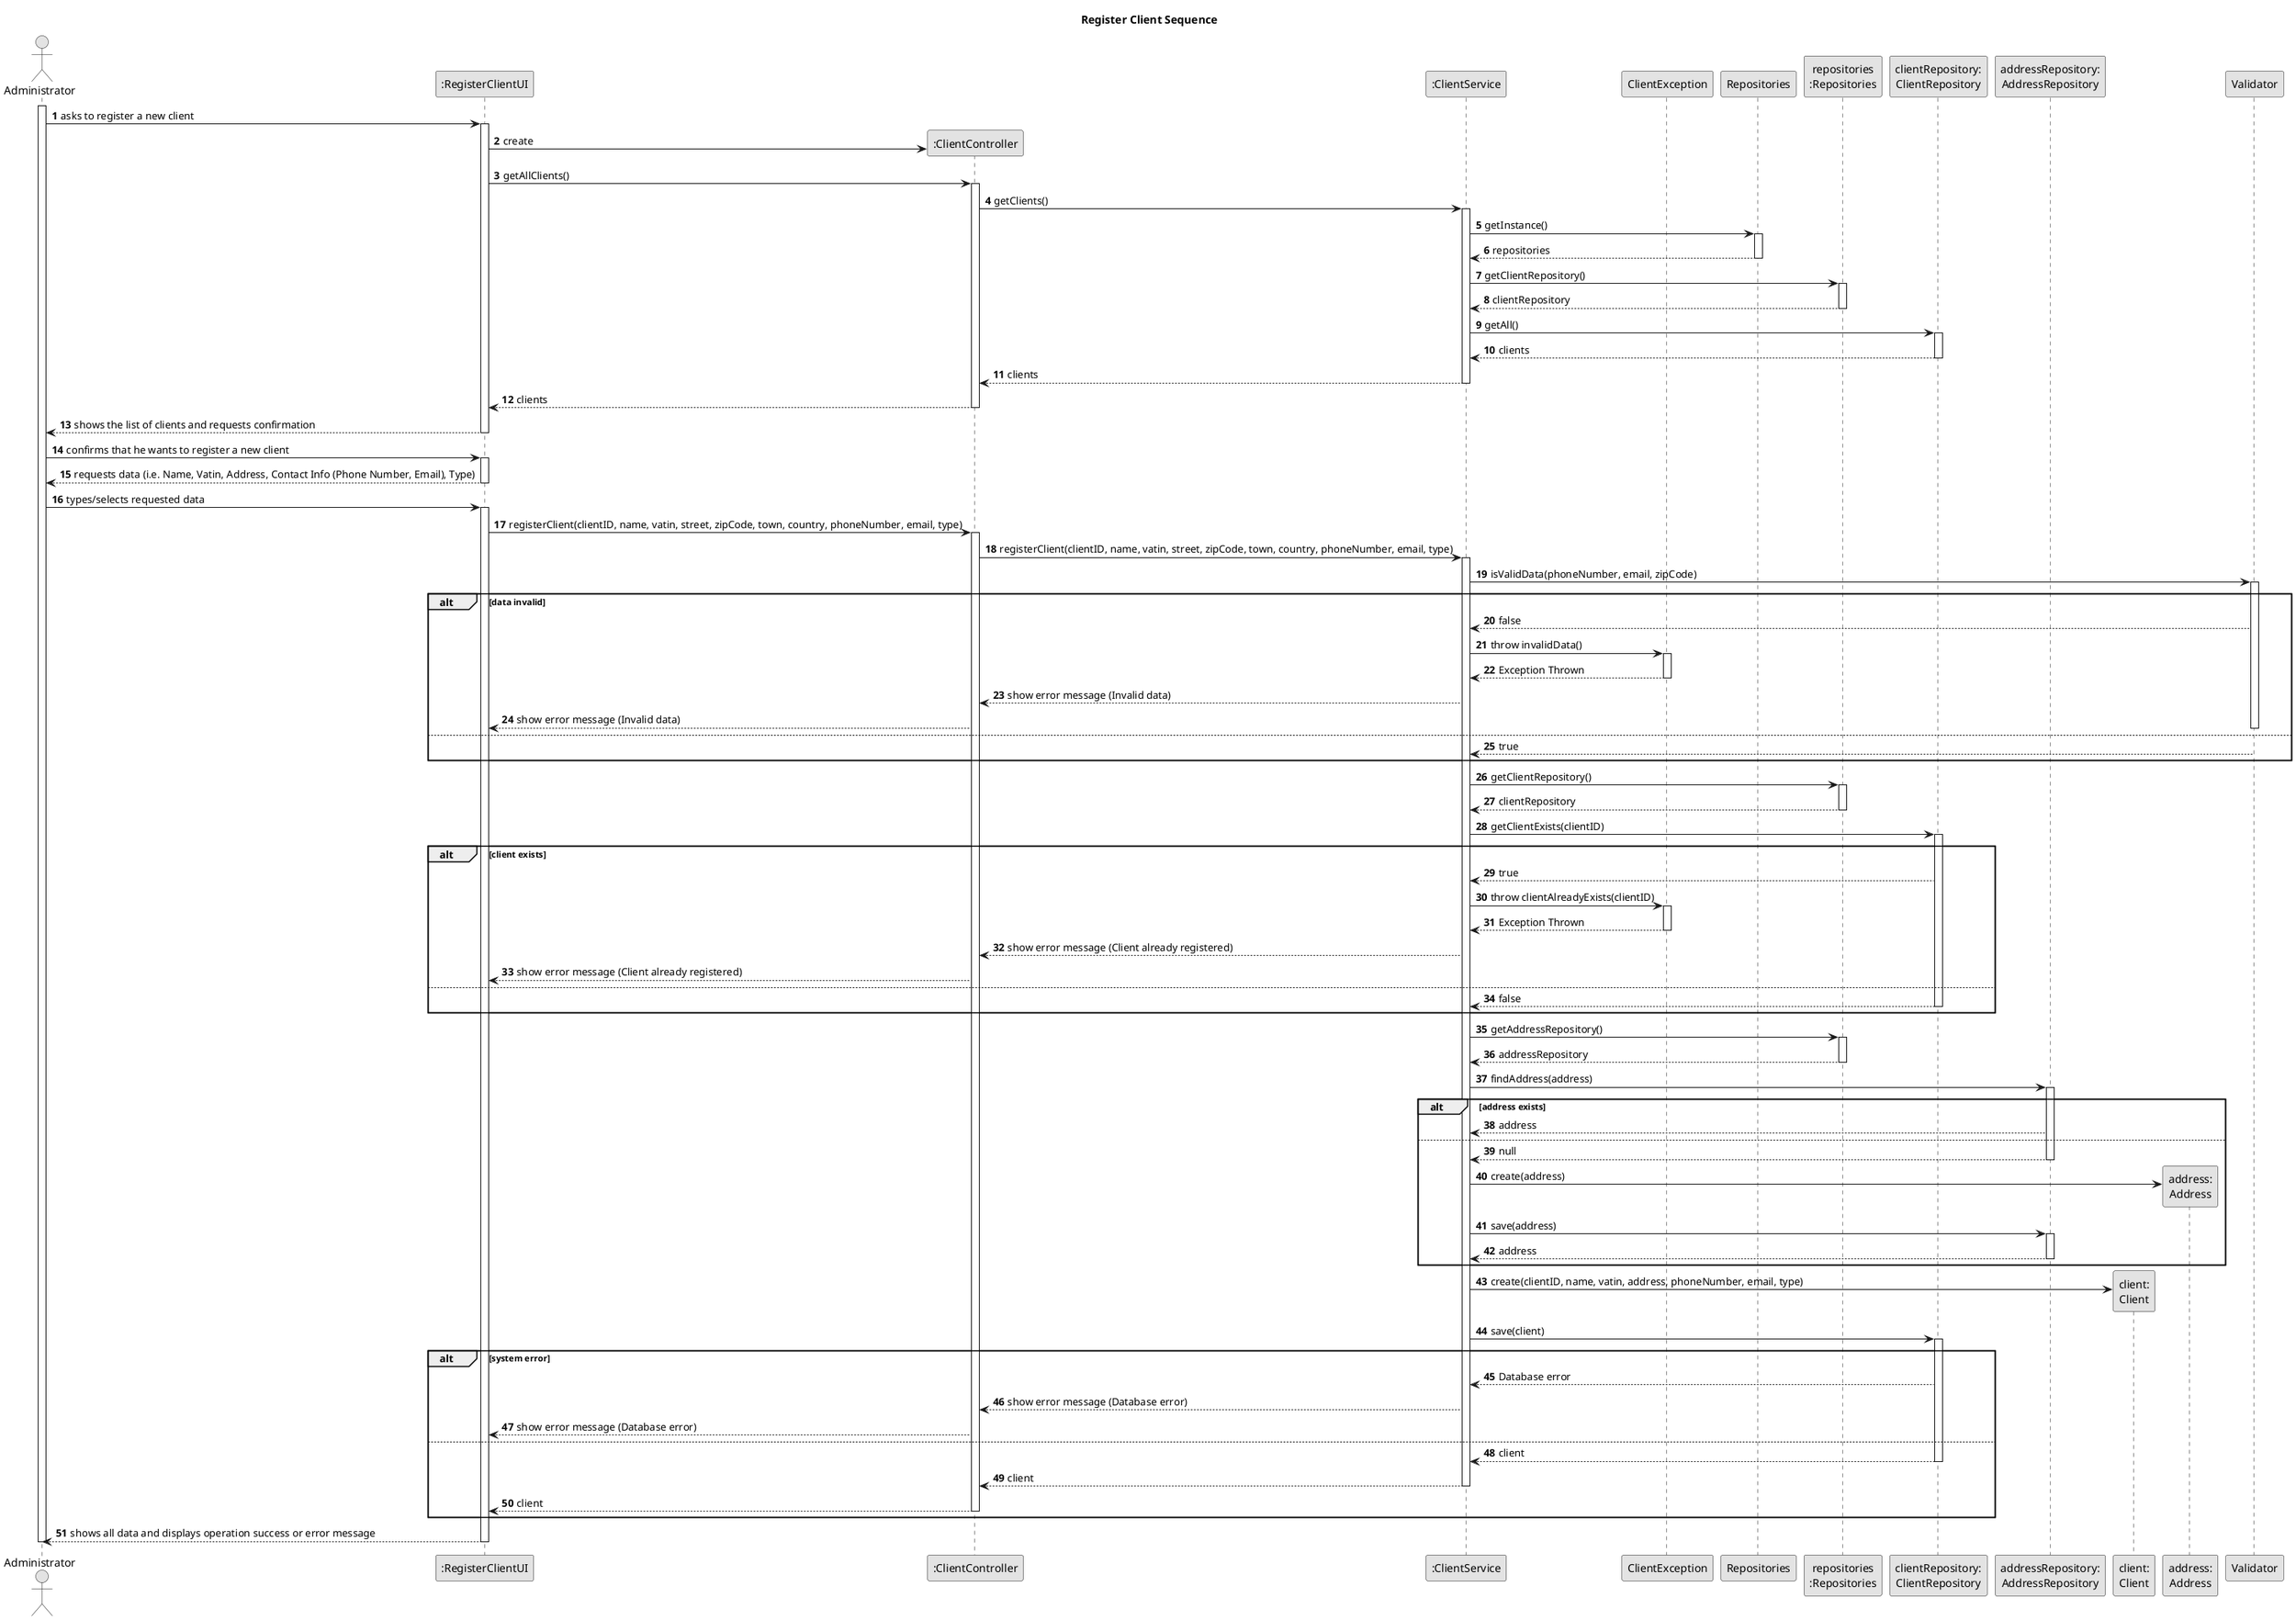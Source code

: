 @startuml
skinparam monochrome true
skinparam packageStyle rectangle
skinparam shadowing false

title System Sequence Diagram (SSD)

autonumber

actor "Administrator" as ADM
participant ":RegisterClientUI" as UI
participant ":ClientController" as CTRL
participant ":ClientService" as SRV
participant "ClientException" as EXC
participant "Repositories" as REPS
participant "repositories\n:Repositories" as REP
participant "clientRepository:\nClientRepository" as clientRepository
participant "addressRepository:\nAddressRepository" as addressRepository
participant "client:\nClient" as CLIENT
participant "address:\nAddress" as ADDRESS
participant "Validator" as VAL

title Register Client Sequence

activate ADM
    ADM -> UI : asks to register a new client
    activate UI

        UI -> CTRL** : create

        UI -> CTRL : getAllClients()
        activate CTRL
            CTRL -> SRV : getClients()
            activate SRV

                SRV -> REPS : getInstance()
                activate REPS
                REPS --> SRV: repositories
                deactivate REPS
                SRV -> REP : getClientRepository()
                activate REP
                REP --> SRV : clientRepository
                deactivate REP

                SRV -> clientRepository : getAll()
                activate clientRepository
                clientRepository --> SRV : clients
                deactivate clientRepository
            SRV --> CTRL : clients
            deactivate SRV
        CTRL --> UI : clients
        deactivate CTRL
    UI --> ADM : shows the list of clients and requests confirmation
    deactivate UI

    ADM -> UI : confirms that he wants to register a new client
    activate UI
        UI --> ADM : requests data (i.e. Name, Vatin, Address, Contact Info (Phone Number, Email), Type)
    deactivate UI

    ADM -> UI : types/selects requested data
    activate UI
        UI -> CTRL: registerClient(clientID, name, vatin, street, zipCode, town, country, phoneNumber, email, type)
        activate CTRL
            CTRL -> SRV: registerClient(clientID, name, vatin, street, zipCode, town, country, phoneNumber, email, type)
            activate SRV

                SRV -> VAL: isValidData(phoneNumber, email, zipCode)
                activate VAL
                alt data invalid
                    VAL --> SRV: false

                    SRV -> EXC: throw invalidData()
                    activate EXC
                    EXC --> SRV: Exception Thrown
                    deactivate EXC
                    SRV --> CTRL: show error message (Invalid data)

                    CTRL --> UI: show error message (Invalid data)
                    deactivate VAL
                else
                    VAL --> SRV: true
                    deactivate VAL
                end

                SRV -> REP: getClientRepository()
                activate REP
                REP --> SRV: clientRepository
                deactivate REP

                SRV -> clientRepository: getClientExists(clientID)
                activate clientRepository
                alt client exists
                    clientRepository --> SRV: true

                    SRV -> EXC: throw clientAlreadyExists(clientID)
                    activate EXC
                    EXC --> SRV: Exception Thrown
                    deactivate EXC
                    SRV --> CTRL: show error message (Client already registered)

                    CTRL --> UI: show error message (Client already registered)
                else
                    clientRepository --> SRV: false
                    deactivate clientRepository
                end

                    SRV -> REP: getAddressRepository()
                    activate REP
                    REP --> SRV: addressRepository
                    deactivate REP

                    SRV -> addressRepository: findAddress(address)
                    activate addressRepository
                    alt address exists
                        addressRepository --> SRV: address
                    else
                        addressRepository --> SRV: null
                        deactivate addressRepository

                        SRV -> ADDRESS** : create(address)
                        SRV -> addressRepository: save(address)
                        activate addressRepository
                        addressRepository --> SRV: address
                        deactivate addressRepository
                    end

                    SRV -> CLIENT** : create(clientID, name, vatin, address, phoneNumber, email, type)

                    SRV -> clientRepository: save(client)
                    activate clientRepository
                    alt system error
                        clientRepository --> SRV: Database error

                        SRV --> CTRL: show error message (Database error)

                        CTRL --> UI: show error message (Database error)
                    else
                        clientRepository --> SRV: client
                        deactivate clientRepository
                        SRV --> CTRL: client
                        deactivate SRV
                        CTRL --> UI: client
                        deactivate CTRL
                    end

    UI --> ADM: shows all data and displays operation success or error message
    deactivate UI

deactivate ADM
@enduml
